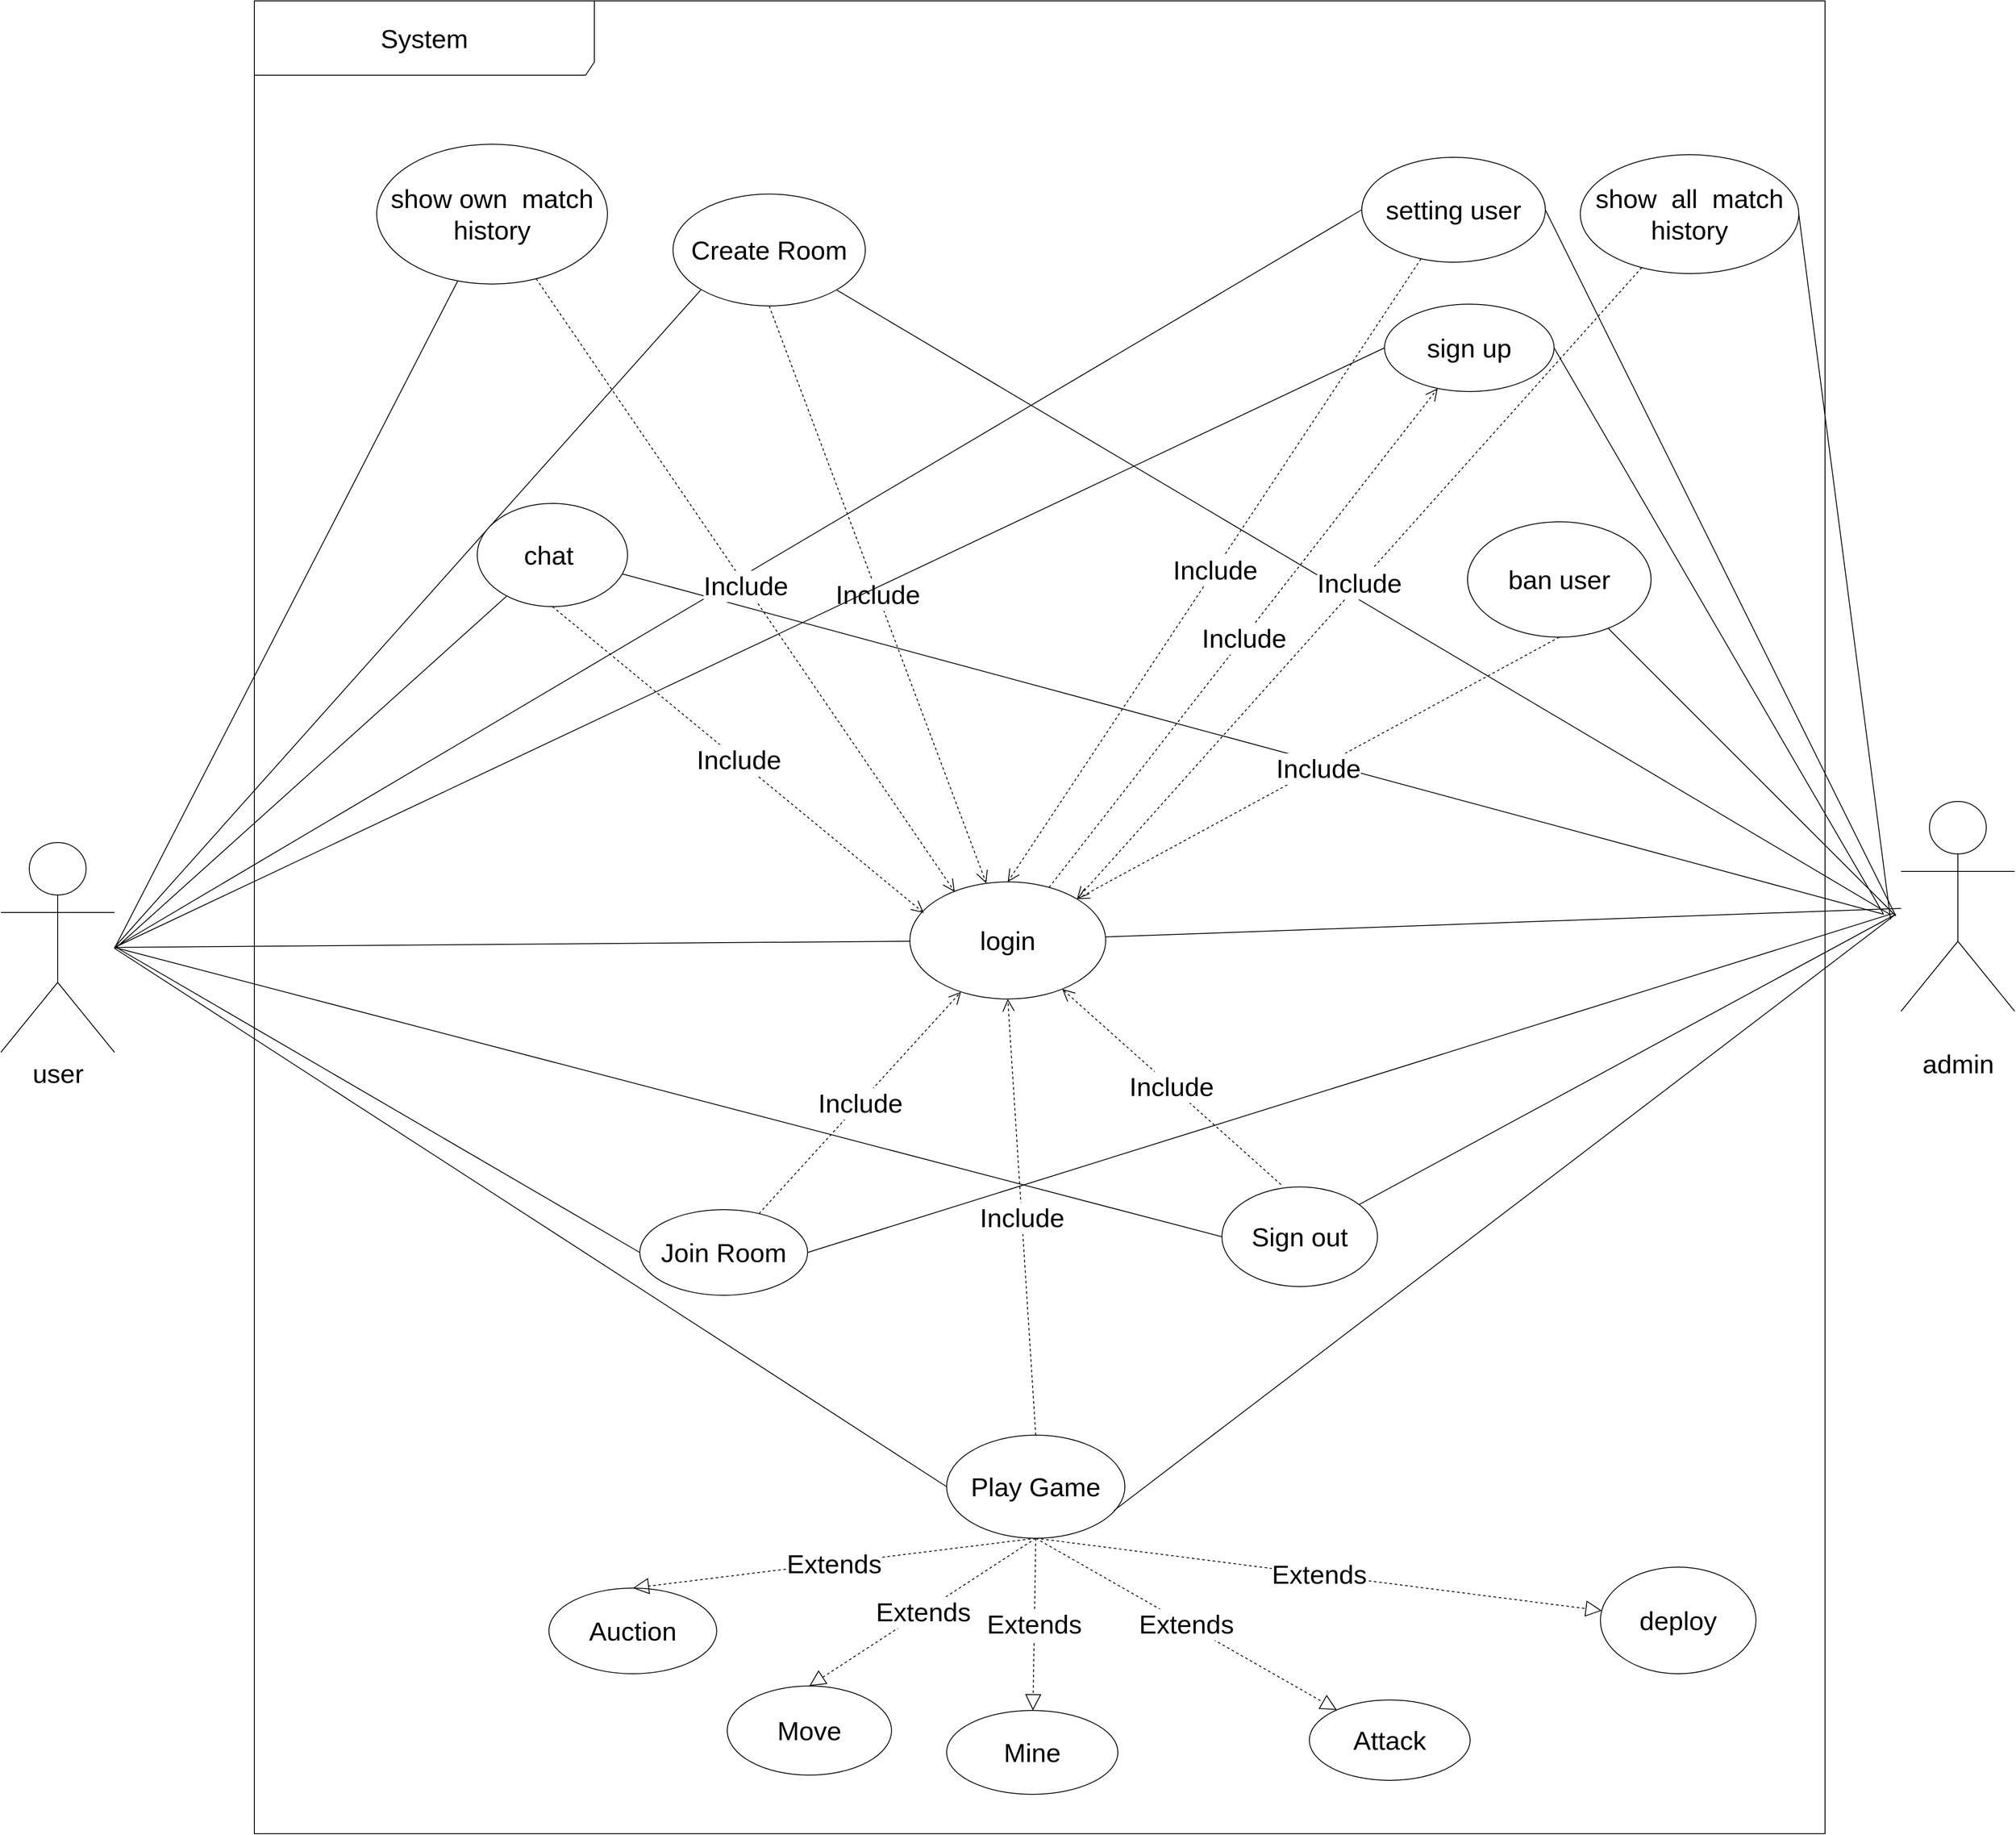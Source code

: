 <mxfile>
    <diagram id="jEPOmN6TtQN01yPJKIdC" name="Page-1">
        <mxGraphModel dx="3448" dy="7540" grid="0" gridSize="10" guides="1" tooltips="1" connect="1" arrows="1" fold="1" page="0" pageScale="1" pageWidth="850" pageHeight="1100" math="0" shadow="0">
            <root>
                <mxCell id="0"/>
                <mxCell id="1" parent="0"/>
                <mxCell id="32" style="html=1;endArrow=none;endFill=0;fontSize=30;" parent="1" target="12" edge="1">
                    <mxGeometry relative="1" as="geometry">
                        <mxPoint x="10" y="490" as="sourcePoint"/>
                    </mxGeometry>
                </mxCell>
                <mxCell id="71" style="edgeStyle=none;html=1;endArrow=none;endFill=0;fontSize=30;" parent="1" target="67" edge="1">
                    <mxGeometry relative="1" as="geometry">
                        <mxPoint x="10" y="491" as="sourcePoint"/>
                    </mxGeometry>
                </mxCell>
                <mxCell id="76" style="edgeStyle=none;html=1;endArrow=none;endFill=0;fontSize=30;" parent="1" target="73" edge="1">
                    <mxGeometry relative="1" as="geometry">
                        <mxPoint x="11" y="491" as="sourcePoint"/>
                    </mxGeometry>
                </mxCell>
                <mxCell id="2" value="user" style="shape=umlActor;verticalLabelPosition=bottom;verticalAlign=top;html=1;fontSize=30;" parent="1" vertex="1">
                    <mxGeometry x="-120" y="370" width="130" height="240" as="geometry"/>
                </mxCell>
                <mxCell id="11" value="System" style="shape=umlFrame;whiteSpace=wrap;html=1;width=389;height=85;fontSize=30;" parent="1" vertex="1">
                    <mxGeometry x="170" y="-593" width="1797" height="2097" as="geometry"/>
                </mxCell>
                <mxCell id="12" value="login" style="ellipse;whiteSpace=wrap;html=1;fontSize=30;" parent="1" vertex="1">
                    <mxGeometry x="920" y="415" width="224" height="134" as="geometry"/>
                </mxCell>
                <mxCell id="13" value="&lt;font style=&quot;font-size: 30px;&quot;&gt;sign up&lt;/font&gt;" style="ellipse;whiteSpace=wrap;html=1;fontSize=30;" parent="1" vertex="1">
                    <mxGeometry x="1463" y="-246" width="194" height="100" as="geometry"/>
                </mxCell>
                <mxCell id="15" value="Create Room" style="ellipse;whiteSpace=wrap;html=1;fontSize=30;" parent="1" vertex="1">
                    <mxGeometry x="649" y="-372" width="220" height="128" as="geometry"/>
                </mxCell>
                <mxCell id="16" value="Join Room" style="ellipse;whiteSpace=wrap;html=1;fontSize=30;" parent="1" vertex="1">
                    <mxGeometry x="611" y="790" width="192" height="98" as="geometry"/>
                </mxCell>
                <mxCell id="17" value="Sign out" style="ellipse;whiteSpace=wrap;html=1;fontSize=30;" parent="1" vertex="1">
                    <mxGeometry x="1277" y="764" width="178" height="114" as="geometry"/>
                </mxCell>
                <mxCell id="19" value="Play Game" style="ellipse;whiteSpace=wrap;html=1;fontSize=30;" parent="1" vertex="1">
                    <mxGeometry x="962" y="1048" width="204" height="118" as="geometry"/>
                </mxCell>
                <mxCell id="20" value="Auction" style="ellipse;whiteSpace=wrap;html=1;fontSize=30;" parent="1" vertex="1">
                    <mxGeometry x="507" y="1223" width="192" height="98" as="geometry"/>
                </mxCell>
                <mxCell id="21" value="Move" style="ellipse;whiteSpace=wrap;html=1;fontSize=30;" parent="1" vertex="1">
                    <mxGeometry x="711" y="1335" width="188" height="102" as="geometry"/>
                </mxCell>
                <mxCell id="22" value="Mine" style="ellipse;whiteSpace=wrap;html=1;fontSize=30;" parent="1" vertex="1">
                    <mxGeometry x="962" y="1363" width="196" height="96" as="geometry"/>
                </mxCell>
                <mxCell id="23" value="Attack" style="ellipse;whiteSpace=wrap;html=1;fontSize=30;" parent="1" vertex="1">
                    <mxGeometry x="1377" y="1351" width="184" height="92" as="geometry"/>
                </mxCell>
                <mxCell id="24" value="Extends" style="endArrow=block;endSize=16;endFill=0;html=1;exitX=0.5;exitY=1;exitDx=0;exitDy=0;entryX=0.5;entryY=0;entryDx=0;entryDy=0;dashed=1;fontSize=30;" parent="1" source="19" target="20" edge="1">
                    <mxGeometry width="160" relative="1" as="geometry">
                        <mxPoint x="450" y="780" as="sourcePoint"/>
                        <mxPoint x="610" y="780" as="targetPoint"/>
                    </mxGeometry>
                </mxCell>
                <mxCell id="25" value="Extends" style="endArrow=block;endSize=16;endFill=0;html=1;exitX=0.5;exitY=1;exitDx=0;exitDy=0;entryX=0.5;entryY=0;entryDx=0;entryDy=0;dashed=1;fontSize=30;" parent="1" source="19" target="21" edge="1">
                    <mxGeometry width="160" relative="1" as="geometry">
                        <mxPoint x="400" y="740" as="sourcePoint"/>
                        <mxPoint x="330.0" y="940" as="targetPoint"/>
                    </mxGeometry>
                </mxCell>
                <mxCell id="26" value="Extends" style="endArrow=block;endSize=16;endFill=0;html=1;dashed=1;exitX=0.5;exitY=1;exitDx=0;exitDy=0;fontSize=30;" parent="1" source="19" target="23" edge="1">
                    <mxGeometry width="160" relative="1" as="geometry">
                        <mxPoint x="280" y="690" as="sourcePoint"/>
                        <mxPoint x="530" y="930" as="targetPoint"/>
                    </mxGeometry>
                </mxCell>
                <mxCell id="27" value="Extends" style="endArrow=block;endSize=16;endFill=0;html=1;exitX=0.5;exitY=1;exitDx=0;exitDy=0;dashed=1;fontSize=30;" parent="1" source="19" target="22" edge="1">
                    <mxGeometry width="160" relative="1" as="geometry">
                        <mxPoint x="410" y="750" as="sourcePoint"/>
                        <mxPoint x="540" y="940" as="targetPoint"/>
                    </mxGeometry>
                </mxCell>
                <mxCell id="33" style="html=1;endArrow=none;endFill=0;entryX=0;entryY=0.5;entryDx=0;entryDy=0;fontSize=30;" parent="1" target="19" edge="1">
                    <mxGeometry relative="1" as="geometry">
                        <mxPoint x="10" y="491" as="sourcePoint"/>
                        <mxPoint x="220.0" y="500" as="targetPoint"/>
                    </mxGeometry>
                </mxCell>
                <mxCell id="35" value="Include" style="endArrow=open;endSize=12;dashed=1;html=1;exitX=0.5;exitY=0;exitDx=0;exitDy=0;entryX=0.5;entryY=1;entryDx=0;entryDy=0;fontSize=30;" parent="1" source="19" target="12" edge="1">
                    <mxGeometry width="160" relative="1" as="geometry">
                        <mxPoint x="470" y="560" as="sourcePoint"/>
                        <mxPoint x="630" y="560" as="targetPoint"/>
                    </mxGeometry>
                </mxCell>
                <mxCell id="36" value="Include" style="endArrow=open;endSize=12;dashed=1;html=1;exitX=0.38;exitY=-0.023;exitDx=0;exitDy=0;exitPerimeter=0;fontSize=30;" parent="1" source="17" target="12" edge="1">
                    <mxGeometry width="160" relative="1" as="geometry">
                        <mxPoint x="490.0" y="610" as="sourcePoint"/>
                        <mxPoint x="380.0" y="475" as="targetPoint"/>
                    </mxGeometry>
                </mxCell>
                <mxCell id="37" value="Include" style="endArrow=open;endSize=12;dashed=1;html=1;fontSize=30;" parent="1" source="12" target="13" edge="1">
                    <mxGeometry width="160" relative="1" as="geometry">
                        <mxPoint x="550.0" y="575" as="sourcePoint"/>
                        <mxPoint x="440.0" y="440" as="targetPoint"/>
                    </mxGeometry>
                </mxCell>
                <mxCell id="38" value="Include" style="endArrow=open;endSize=12;dashed=1;html=1;fontSize=30;" parent="1" source="16" target="12" edge="1">
                    <mxGeometry width="160" relative="1" as="geometry">
                        <mxPoint x="700.0" y="525" as="sourcePoint"/>
                        <mxPoint x="590.0" y="390" as="targetPoint"/>
                    </mxGeometry>
                </mxCell>
                <mxCell id="39" value="Include" style="endArrow=open;endSize=12;dashed=1;html=1;exitX=0.5;exitY=1;exitDx=0;exitDy=0;fontSize=30;" parent="1" source="15" target="12" edge="1">
                    <mxGeometry width="160" relative="1" as="geometry">
                        <mxPoint x="340.0" y="180" as="sourcePoint"/>
                        <mxPoint x="450.0" y="315" as="targetPoint"/>
                    </mxGeometry>
                </mxCell>
                <mxCell id="40" style="html=1;endArrow=none;endFill=0;entryX=0;entryY=1;entryDx=0;entryDy=0;fontSize=30;" parent="1" target="15" edge="1">
                    <mxGeometry relative="1" as="geometry">
                        <mxPoint x="10" y="490" as="sourcePoint"/>
                        <mxPoint x="240.081" y="319.536" as="targetPoint"/>
                    </mxGeometry>
                </mxCell>
                <mxCell id="41" style="html=1;endArrow=none;endFill=0;entryX=0;entryY=0.5;entryDx=0;entryDy=0;fontSize=30;" parent="1" target="17" edge="1">
                    <mxGeometry relative="1" as="geometry">
                        <mxPoint x="10" y="490" as="sourcePoint"/>
                        <mxPoint x="220.0" y="665" as="targetPoint"/>
                    </mxGeometry>
                </mxCell>
                <mxCell id="45" value="setting user" style="ellipse;whiteSpace=wrap;html=1;fontSize=30;" parent="1" vertex="1">
                    <mxGeometry x="1437" y="-414" width="210" height="120" as="geometry"/>
                </mxCell>
                <mxCell id="46" style="html=1;endArrow=none;endFill=0;entryX=0;entryY=0.5;entryDx=0;entryDy=0;fontSize=30;" parent="1" target="45" edge="1">
                    <mxGeometry relative="1" as="geometry">
                        <mxPoint x="10" y="490" as="sourcePoint"/>
                        <mxPoint x="260.081" y="179.536" as="targetPoint"/>
                    </mxGeometry>
                </mxCell>
                <mxCell id="47" value="Include" style="endArrow=open;endSize=12;dashed=1;html=1;entryX=0.5;entryY=0;entryDx=0;entryDy=0;fontSize=30;" parent="1" source="45" target="12" edge="1">
                    <mxGeometry width="160" relative="1" as="geometry">
                        <mxPoint x="310.0" y="190" as="sourcePoint"/>
                        <mxPoint x="660.503" y="340.251" as="targetPoint"/>
                    </mxGeometry>
                </mxCell>
                <mxCell id="XmDS7GJ3tjX_6OGCyPe7-47" style="html=1;endArrow=none;endFill=0;entryX=0;entryY=0.5;entryDx=0;entryDy=0;fontSize=30;" parent="1" target="13" edge="1">
                    <mxGeometry relative="1" as="geometry">
                        <mxPoint x="10" y="490" as="sourcePoint"/>
                        <mxPoint x="210" y="290" as="targetPoint"/>
                    </mxGeometry>
                </mxCell>
                <mxCell id="51" style="edgeStyle=none;html=1;entryX=1;entryY=0.5;entryDx=0;entryDy=0;endArrow=none;endFill=0;fontSize=30;" parent="1" target="13" edge="1">
                    <mxGeometry relative="1" as="geometry">
                        <mxPoint x="2034" y="452" as="sourcePoint"/>
                    </mxGeometry>
                </mxCell>
                <mxCell id="52" style="edgeStyle=none;html=1;endArrow=none;endFill=0;fontSize=30;" parent="1" target="15" edge="1">
                    <mxGeometry relative="1" as="geometry">
                        <mxPoint x="2041" y="452" as="sourcePoint"/>
                    </mxGeometry>
                </mxCell>
                <mxCell id="53" style="edgeStyle=none;html=1;entryX=1;entryY=0.5;entryDx=0;entryDy=0;endArrow=none;endFill=0;fontSize=30;" parent="1" target="45" edge="1">
                    <mxGeometry relative="1" as="geometry">
                        <mxPoint x="2047" y="452" as="sourcePoint"/>
                    </mxGeometry>
                </mxCell>
                <mxCell id="54" style="edgeStyle=none;html=1;endArrow=none;endFill=0;fontSize=30;" parent="1" source="48" target="12" edge="1">
                    <mxGeometry relative="1" as="geometry"/>
                </mxCell>
                <mxCell id="55" style="edgeStyle=none;html=1;endArrow=none;endFill=0;fontSize=30;" parent="1" target="17" edge="1">
                    <mxGeometry relative="1" as="geometry">
                        <mxPoint x="2048" y="452" as="sourcePoint"/>
                    </mxGeometry>
                </mxCell>
                <mxCell id="56" style="edgeStyle=none;html=1;entryX=1;entryY=0.5;entryDx=0;entryDy=0;endArrow=none;endFill=0;fontSize=30;" parent="1" target="16" edge="1">
                    <mxGeometry relative="1" as="geometry">
                        <mxPoint x="2045" y="451" as="sourcePoint"/>
                    </mxGeometry>
                </mxCell>
                <mxCell id="57" style="edgeStyle=none;html=1;entryX=0.938;entryY=0.732;entryDx=0;entryDy=0;entryPerimeter=0;endArrow=none;endFill=0;fontSize=30;" parent="1" target="19" edge="1">
                    <mxGeometry relative="1" as="geometry">
                        <mxPoint x="2048" y="452" as="sourcePoint"/>
                    </mxGeometry>
                </mxCell>
                <mxCell id="65" style="edgeStyle=none;html=1;endArrow=none;endFill=0;fontSize=30;" parent="1" target="64" edge="1">
                    <mxGeometry relative="1" as="geometry">
                        <mxPoint x="2048" y="454" as="sourcePoint"/>
                    </mxGeometry>
                </mxCell>
                <mxCell id="69" style="edgeStyle=none;html=1;entryX=1;entryY=0.5;entryDx=0;entryDy=0;endArrow=none;endFill=0;fontSize=30;" parent="1" target="68" edge="1">
                    <mxGeometry relative="1" as="geometry">
                        <mxPoint x="2042" y="458" as="sourcePoint"/>
                    </mxGeometry>
                </mxCell>
                <mxCell id="75" style="edgeStyle=none;html=1;endArrow=none;endFill=0;fontSize=30;" parent="1" target="73" edge="1">
                    <mxGeometry relative="1" as="geometry">
                        <mxPoint x="2034" y="452" as="sourcePoint"/>
                    </mxGeometry>
                </mxCell>
                <mxCell id="48" value="&lt;br style=&quot;font-size: 30px;&quot;&gt;admin" style="shape=umlActor;verticalLabelPosition=bottom;verticalAlign=top;html=1;fontSize=30;" parent="1" vertex="1">
                    <mxGeometry x="2054" y="323" width="130" height="240" as="geometry"/>
                </mxCell>
                <mxCell id="49" style="html=1;endArrow=none;endFill=0;entryX=0;entryY=0.5;entryDx=0;entryDy=0;fontSize=30;" parent="1" target="16" edge="1">
                    <mxGeometry relative="1" as="geometry">
                        <mxPoint x="12" y="490" as="sourcePoint"/>
                        <mxPoint x="485" y="297" as="targetPoint"/>
                    </mxGeometry>
                </mxCell>
                <mxCell id="61" value="deploy" style="ellipse;whiteSpace=wrap;html=1;fontSize=30;" parent="1" vertex="1">
                    <mxGeometry x="1710" y="1199" width="178" height="122" as="geometry"/>
                </mxCell>
                <mxCell id="62" value="Extends" style="endArrow=block;endSize=16;endFill=0;html=1;dashed=1;fontSize=30;exitX=0.5;exitY=1;exitDx=0;exitDy=0;" parent="1" source="19" target="61" edge="1">
                    <mxGeometry width="160" relative="1" as="geometry">
                        <mxPoint x="1062" y="1140" as="sourcePoint"/>
                        <mxPoint x="543" y="838" as="targetPoint"/>
                    </mxGeometry>
                </mxCell>
                <mxCell id="64" value="&lt;font style=&quot;font-size: 30px;&quot;&gt;ban user&lt;/font&gt;" style="ellipse;whiteSpace=wrap;html=1;fontSize=30;" parent="1" vertex="1">
                    <mxGeometry x="1558" y="3" width="210" height="132" as="geometry"/>
                </mxCell>
                <mxCell id="66" value="Include" style="endArrow=open;endSize=12;dashed=1;html=1;exitX=0.5;exitY=1;exitDx=0;exitDy=0;entryX=1;entryY=0;entryDx=0;entryDy=0;fontSize=30;" parent="1" source="64" target="12" edge="1">
                    <mxGeometry width="160" relative="1" as="geometry">
                        <mxPoint x="769.2" y="720.39" as="sourcePoint"/>
                        <mxPoint x="670.777" y="619.436" as="targetPoint"/>
                    </mxGeometry>
                </mxCell>
                <mxCell id="67" value="show own&amp;nbsp; match history" style="ellipse;whiteSpace=wrap;html=1;fontSize=30;" parent="1" vertex="1">
                    <mxGeometry x="310" y="-429" width="264" height="160" as="geometry"/>
                </mxCell>
                <mxCell id="68" value="&lt;font style=&quot;font-size: 30px;&quot;&gt;show&amp;nbsp; all&amp;nbsp; match history&lt;/font&gt;" style="ellipse;whiteSpace=wrap;html=1;fontSize=30;" parent="1" vertex="1">
                    <mxGeometry x="1687" y="-417" width="250" height="136" as="geometry"/>
                </mxCell>
                <mxCell id="70" value="Include" style="endArrow=open;endSize=12;dashed=1;html=1;entryX=1;entryY=0;entryDx=0;entryDy=0;fontSize=30;" parent="1" source="68" target="12" edge="1">
                    <mxGeometry width="160" relative="1" as="geometry">
                        <mxPoint x="1020" y="263.0" as="sourcePoint"/>
                        <mxPoint x="689.77" y="563.388" as="targetPoint"/>
                    </mxGeometry>
                </mxCell>
                <mxCell id="72" value="Include" style="endArrow=open;endSize=12;dashed=1;html=1;entryX=0.229;entryY=0.085;entryDx=0;entryDy=0;entryPerimeter=0;fontSize=30;" parent="1" source="67" target="12" edge="1">
                    <mxGeometry width="160" relative="1" as="geometry">
                        <mxPoint x="473.095" y="228.474" as="sourcePoint"/>
                        <mxPoint x="590.503" y="563.251" as="targetPoint"/>
                    </mxGeometry>
                </mxCell>
                <mxCell id="73" value="chat&amp;nbsp;" style="ellipse;whiteSpace=wrap;html=1;fontSize=30;" parent="1" vertex="1">
                    <mxGeometry x="425" y="-18" width="172" height="118" as="geometry"/>
                </mxCell>
                <mxCell id="74" value="Include" style="endArrow=open;endSize=12;dashed=1;html=1;exitX=0.5;exitY=1;exitDx=0;exitDy=0;entryX=0.071;entryY=0.265;entryDx=0;entryDy=0;entryPerimeter=0;fontSize=30;" parent="1" source="73" target="12" edge="1">
                    <mxGeometry width="160" relative="1" as="geometry">
                        <mxPoint x="621.805" y="364.972" as="sourcePoint"/>
                        <mxPoint x="637.185" y="553.028" as="targetPoint"/>
                    </mxGeometry>
                </mxCell>
            </root>
        </mxGraphModel>
    </diagram>
</mxfile>
